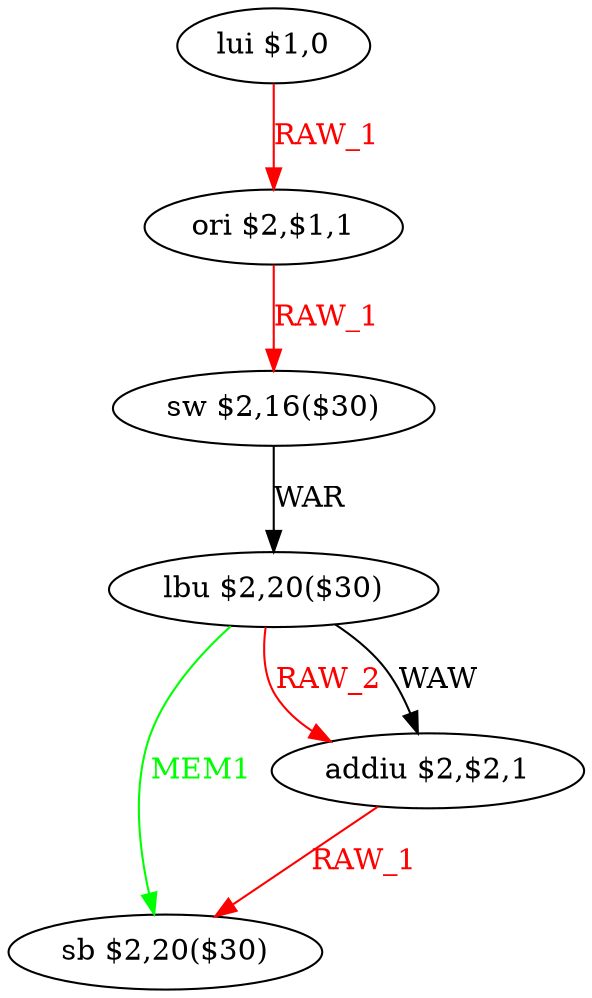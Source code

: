 digraph G1 {
node [shape = ellipse];
i0 [label = "lui $1,0"] ;
i0 ->  i1 [color = red, fontcolor = red, label= "RAW_1"];
i1 [label = "ori $2,$1,1"] ;
i1 ->  i2 [color = red, fontcolor = red, label= "RAW_1"];
i2 [label = "sw $2,16($30)"] ;
i2 ->  i3 [label= "WAR"];
i3 [label = "lbu $2,20($30)"] ;
i3 ->  i5 [color = green, fontcolor = green, label= "MEM1"];
i3 ->  i4 [color = red, fontcolor = red, label= "RAW_2"];
i3 ->  i4 [label= "WAW"];
i5 [label = "sb $2,20($30)"] ;
i4 [label = "addiu $2,$2,1"] ;
i4 ->  i5 [color = red, fontcolor = red, label= "RAW_1"];
}
